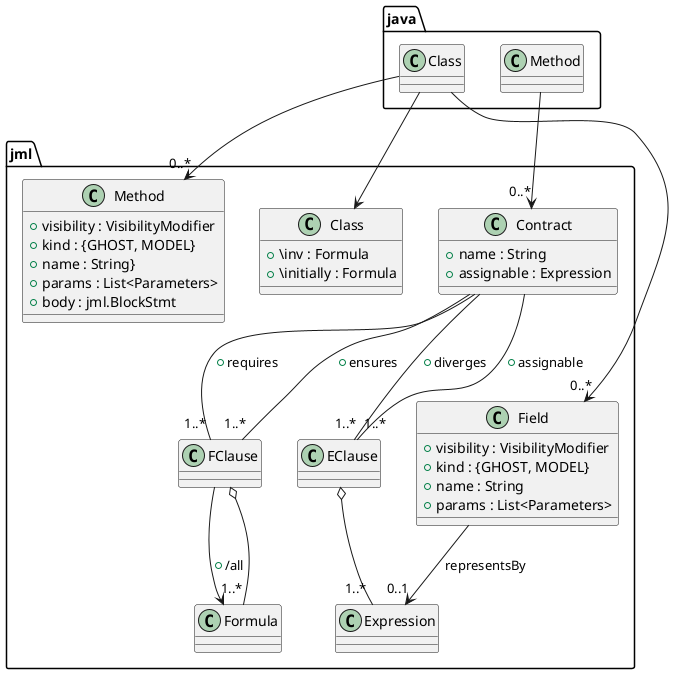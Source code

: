 @startuml
class java.Class {
}

class java.Method {}

class jml.Expression {}
class jml.Formula {}
class jml.Method {
  + visibility : VisibilityModifier
  + kind : {GHOST, MODEL}
  + name : String}
  + params : List<Parameters>
  + body : jml.BlockStmt
}

class jml.Field {
  + visibility : VisibilityModifier
  + kind : {GHOST, MODEL}
  + name : String
  + params : List<Parameters>
}


class jml.Class {
  +\inv : Formula
  +\initially : Formula
}

class jml.Contract {
  + name : String
  + assignable : Expression
}

jml.Contract -- "1..*" jml.FClause : +requires
jml.Contract -- "1..*" jml.FClause : +ensures
jml.Contract -- "1..*" jml.EClause : +diverges
jml.Contract -- "1..*" jml.EClause : +assignable

class jml.FClause {}
class jml.EClause {}

jml.EClause o-- "1..*" jml.Expression

java.Class --> "0..*" jml.Field
jml.FClause --> jml.Formula :  +/all
jml.FClause o-- "1..*" jml.Formula
java.Class --> jml.Class
java.Class --> "0..*" jml.Method
java.Method --> "0..*" jml.Contract
jml.Field --> "0..1" jml.Expression : "representsBy"
@enduml